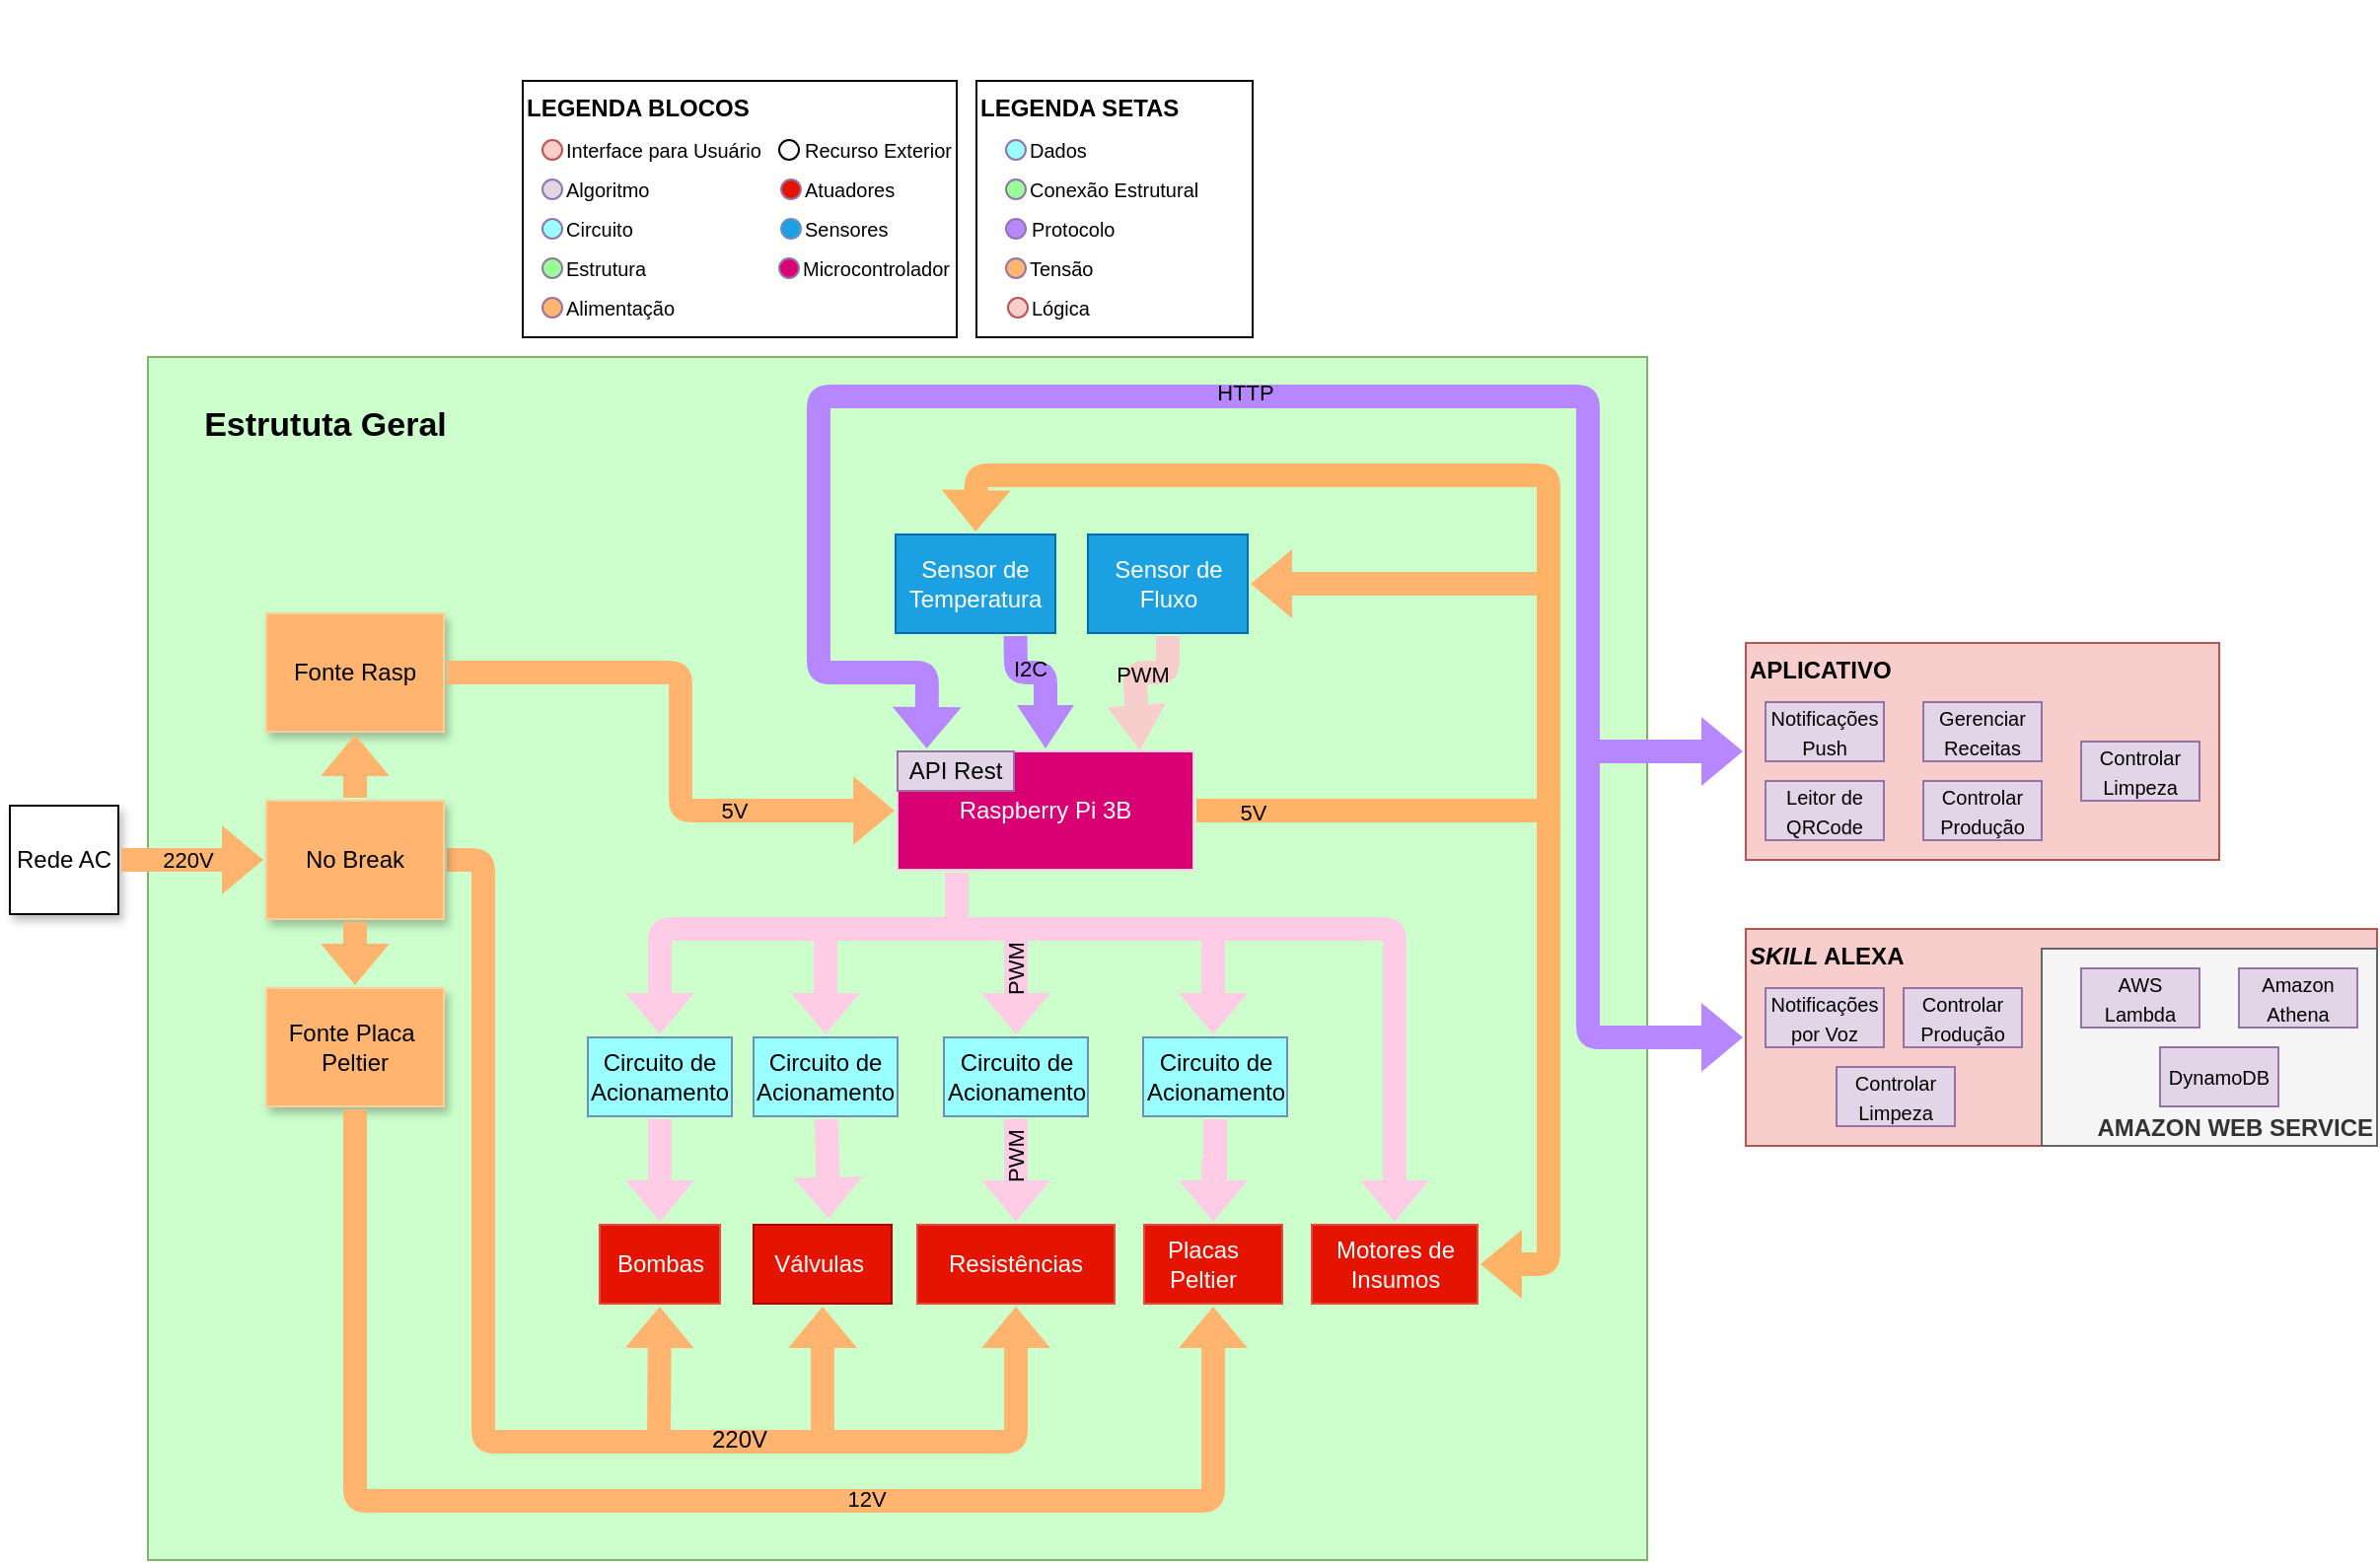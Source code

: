<mxfile version="13.9.6" type="google"><diagram id="qP8rvAT5OskYyoFx4wc3" name="Page-1"><mxGraphModel dx="652" dy="363" grid="1" gridSize="10" guides="1" tooltips="1" connect="1" arrows="1" fold="1" page="1" pageScale="1" pageWidth="1654" pageHeight="1169" math="0" shadow="0"><root><mxCell id="0"/><mxCell id="1" parent="0"/><mxCell id="x3EiVzskhTJUzwJI8JSl-2" value="&lt;i&gt;SKILL&lt;/i&gt; ALEXA" style="rounded=0;whiteSpace=wrap;html=1;fillColor=#f8cecc;strokeColor=#b85450;verticalAlign=top;align=left;fontStyle=1" parent="1" vertex="1"><mxGeometry x="1030" y="620" width="320" height="110" as="geometry"/></mxCell><mxCell id="x3EiVzskhTJUzwJI8JSl-3" value="&lt;b&gt;AMAZON WEB SERVICE&lt;/b&gt;" style="rounded=0;whiteSpace=wrap;html=1;align=right;fillColor=#f5f5f5;strokeColor=#666666;verticalAlign=bottom;fontColor=#333333;" parent="1" vertex="1"><mxGeometry x="1180" y="630" width="170" height="100" as="geometry"/></mxCell><mxCell id="x3EiVzskhTJUzwJI8JSl-5" value="&lt;font size=&quot;1&quot;&gt;DynamoDB&lt;/font&gt;" style="rounded=0;whiteSpace=wrap;html=1;align=center;fillColor=#e1d5e7;strokeColor=#9673a6;" parent="1" vertex="1"><mxGeometry x="1240" y="680" width="60" height="30" as="geometry"/></mxCell><mxCell id="x3EiVzskhTJUzwJI8JSl-6" value="&lt;font size=&quot;1&quot;&gt;AWS Lambda&lt;/font&gt;" style="rounded=0;whiteSpace=wrap;html=1;align=center;fillColor=#e1d5e7;strokeColor=#9673a6;" parent="1" vertex="1"><mxGeometry x="1200" y="640" width="60" height="30" as="geometry"/></mxCell><mxCell id="x3EiVzskhTJUzwJI8JSl-7" value="&lt;font size=&quot;1&quot;&gt;Amazon Athena&lt;/font&gt;" style="rounded=0;whiteSpace=wrap;html=1;align=center;fillColor=#e1d5e7;strokeColor=#9673a6;" parent="1" vertex="1"><mxGeometry x="1280" y="640" width="60" height="30" as="geometry"/></mxCell><mxCell id="x3EiVzskhTJUzwJI8JSl-19" value="&lt;font size=&quot;1&quot;&gt;Notificações por Voz&lt;/font&gt;" style="rounded=0;whiteSpace=wrap;html=1;align=center;fillColor=#e1d5e7;strokeColor=#9673a6;" parent="1" vertex="1"><mxGeometry x="1040" y="650" width="60" height="30" as="geometry"/></mxCell><mxCell id="x3EiVzskhTJUzwJI8JSl-20" value="&lt;font size=&quot;1&quot;&gt;Controlar Produção&lt;/font&gt;" style="rounded=0;whiteSpace=wrap;html=1;align=center;fillColor=#e1d5e7;strokeColor=#9673a6;" parent="1" vertex="1"><mxGeometry x="1110" y="650" width="60" height="30" as="geometry"/></mxCell><mxCell id="x3EiVzskhTJUzwJI8JSl-22" value="&lt;font size=&quot;1&quot;&gt;Controlar Limpeza&lt;/font&gt;" style="rounded=0;whiteSpace=wrap;html=1;align=center;fillColor=#e1d5e7;strokeColor=#9673a6;" parent="1" vertex="1"><mxGeometry x="1076" y="690" width="60" height="30" as="geometry"/></mxCell><mxCell id="x3EiVzskhTJUzwJI8JSl-23" value="" style="group" parent="1" vertex="1" connectable="0"><mxGeometry x="1030" y="475" width="240" height="110" as="geometry"/></mxCell><mxCell id="x3EiVzskhTJUzwJI8JSl-1" value="&lt;b&gt;APLICATIVO&lt;/b&gt;" style="rounded=0;whiteSpace=wrap;html=1;fillColor=#f8cecc;strokeColor=#b85450;labelPosition=center;verticalLabelPosition=middle;align=left;verticalAlign=top;" parent="x3EiVzskhTJUzwJI8JSl-23" vertex="1"><mxGeometry width="240" height="110" as="geometry"/></mxCell><mxCell id="x3EiVzskhTJUzwJI8JSl-11" value="&lt;font size=&quot;1&quot;&gt;Notificações Push&lt;/font&gt;" style="rounded=0;whiteSpace=wrap;html=1;align=center;fillColor=#e1d5e7;strokeColor=#9673a6;" parent="x3EiVzskhTJUzwJI8JSl-23" vertex="1"><mxGeometry x="10" y="30" width="60" height="30" as="geometry"/></mxCell><mxCell id="x3EiVzskhTJUzwJI8JSl-12" value="&lt;font size=&quot;1&quot;&gt;Leitor de QRCode&lt;/font&gt;" style="rounded=0;whiteSpace=wrap;html=1;align=center;fillColor=#e1d5e7;strokeColor=#9673a6;" parent="x3EiVzskhTJUzwJI8JSl-23" vertex="1"><mxGeometry x="10" y="70" width="60" height="30" as="geometry"/></mxCell><mxCell id="x3EiVzskhTJUzwJI8JSl-13" value="&lt;font size=&quot;1&quot;&gt;Gerenciar Receitas&lt;/font&gt;" style="rounded=0;whiteSpace=wrap;html=1;align=center;fillColor=#e1d5e7;strokeColor=#9673a6;" parent="x3EiVzskhTJUzwJI8JSl-23" vertex="1"><mxGeometry x="90" y="30" width="60" height="30" as="geometry"/></mxCell><mxCell id="x3EiVzskhTJUzwJI8JSl-16" value="&lt;font size=&quot;1&quot;&gt;Controlar Produção&lt;/font&gt;" style="rounded=0;whiteSpace=wrap;html=1;align=center;fillColor=#e1d5e7;strokeColor=#9673a6;" parent="x3EiVzskhTJUzwJI8JSl-23" vertex="1"><mxGeometry x="90" y="70" width="60" height="30" as="geometry"/></mxCell><mxCell id="x3EiVzskhTJUzwJI8JSl-17" value="&lt;font size=&quot;1&quot;&gt;Controlar Limpeza&lt;/font&gt;" style="rounded=0;whiteSpace=wrap;html=1;align=center;fillColor=#e1d5e7;strokeColor=#9673a6;" parent="x3EiVzskhTJUzwJI8JSl-23" vertex="1"><mxGeometry x="170" y="50" width="60" height="30" as="geometry"/></mxCell><mxCell id="x3EiVzskhTJUzwJI8JSl-24" value="&lt;b&gt;LEGENDA BLOCOS&lt;/b&gt;" style="rounded=0;whiteSpace=wrap;html=1;align=left;verticalAlign=top;" parent="1" vertex="1"><mxGeometry x="410" y="190" width="220" height="130" as="geometry"/></mxCell><mxCell id="x3EiVzskhTJUzwJI8JSl-25" value="" style="ellipse;whiteSpace=wrap;html=1;aspect=fixed;align=left;fillColor=#f8cecc;strokeColor=#b85450;labelPosition=right;verticalLabelPosition=middle;verticalAlign=middle;" parent="1" vertex="1"><mxGeometry x="420" y="220" width="10" height="10" as="geometry"/></mxCell><mxCell id="x3EiVzskhTJUzwJI8JSl-26" value="" style="ellipse;whiteSpace=wrap;html=1;aspect=fixed;align=left;strokeColor=#9673a6;fillColor=#E1D5E7;" parent="1" vertex="1"><mxGeometry x="420" y="240" width="10" height="10" as="geometry"/></mxCell><mxCell id="x3EiVzskhTJUzwJI8JSl-27" value="" style="ellipse;whiteSpace=wrap;html=1;aspect=fixed;align=left;" parent="1" vertex="1"><mxGeometry x="540" y="220" width="10" height="10" as="geometry"/></mxCell><mxCell id="x3EiVzskhTJUzwJI8JSl-28" value="&lt;span style=&quot;font-size: 10px;&quot;&gt;Interface para Usuário&lt;/span&gt;" style="text;html=1;strokeColor=none;fillColor=none;align=left;verticalAlign=middle;whiteSpace=wrap;rounded=0;fontSize=10;" parent="1" vertex="1"><mxGeometry x="430" y="215" width="110" height="20" as="geometry"/></mxCell><mxCell id="x3EiVzskhTJUzwJI8JSl-29" value="&lt;span style=&quot;font-size: 10px&quot;&gt;Algoritmo&lt;/span&gt;" style="text;html=1;strokeColor=none;fillColor=none;align=left;verticalAlign=middle;whiteSpace=wrap;rounded=0;fontSize=10;" parent="1" vertex="1"><mxGeometry x="430" y="235" width="110" height="20" as="geometry"/></mxCell><mxCell id="x3EiVzskhTJUzwJI8JSl-30" value="&lt;span style=&quot;font-size: 10px;&quot;&gt;Recurso Exterior&lt;/span&gt;" style="text;html=1;strokeColor=none;fillColor=none;align=left;verticalAlign=middle;whiteSpace=wrap;rounded=0;fontSize=10;" parent="1" vertex="1"><mxGeometry x="551" y="215" width="83" height="20" as="geometry"/></mxCell><mxCell id="aH1jVSXvncqjvptVfLQg-2" value="&lt;span style=&quot;font-size: 10px&quot;&gt;Circuito&lt;/span&gt;" style="text;html=1;strokeColor=none;fillColor=none;align=left;verticalAlign=middle;whiteSpace=wrap;rounded=0;fontSize=10;" parent="1" vertex="1"><mxGeometry x="430" y="255" width="110" height="20" as="geometry"/></mxCell><mxCell id="aH1jVSXvncqjvptVfLQg-3" value="&lt;span style=&quot;font-size: 10px&quot;&gt;Estrutura&lt;br&gt;&lt;/span&gt;" style="text;html=1;strokeColor=none;fillColor=none;align=left;verticalAlign=middle;whiteSpace=wrap;rounded=0;fontSize=10;" parent="1" vertex="1"><mxGeometry x="430" y="275" width="110" height="20" as="geometry"/></mxCell><mxCell id="aH1jVSXvncqjvptVfLQg-4" value="" style="ellipse;whiteSpace=wrap;html=1;aspect=fixed;" parent="1" vertex="1"><mxGeometry x="410" y="150" height="30" as="geometry"/></mxCell><mxCell id="aH1jVSXvncqjvptVfLQg-6" value="" style="ellipse;whiteSpace=wrap;html=1;aspect=fixed;align=left;fillColor=#99FFFF;strokeColor=#9673a6;" parent="1" vertex="1"><mxGeometry x="420" y="260" width="10" height="10" as="geometry"/></mxCell><mxCell id="aH1jVSXvncqjvptVfLQg-7" value="" style="ellipse;whiteSpace=wrap;html=1;aspect=fixed;align=left;fillColor=#99FF99;strokeColor=#9673a6;" parent="1" vertex="1"><mxGeometry x="420" y="280" width="10" height="10" as="geometry"/></mxCell><mxCell id="JYiX0HMoK240xQKl598P-1" value="&lt;b&gt;LEGENDA SETAS&lt;/b&gt;" style="rounded=0;whiteSpace=wrap;html=1;align=left;verticalAlign=top;" parent="1" vertex="1"><mxGeometry x="640" y="190" width="140" height="130" as="geometry"/></mxCell><mxCell id="JYiX0HMoK240xQKl598P-2" value="" style="ellipse;whiteSpace=wrap;html=1;aspect=fixed;align=left;fillColor=#99FFFF;strokeColor=#9673a6;" parent="1" vertex="1"><mxGeometry x="655" y="220" width="10" height="10" as="geometry"/></mxCell><mxCell id="aH1jVSXvncqjvptVfLQg-8" value="&lt;span style=&quot;font-size: 10px&quot;&gt;Alimentação&lt;br&gt;&lt;/span&gt;" style="text;html=1;strokeColor=none;fillColor=none;align=left;verticalAlign=middle;whiteSpace=wrap;rounded=0;fontSize=10;" parent="1" vertex="1"><mxGeometry x="430" y="295" width="110" height="20" as="geometry"/></mxCell><mxCell id="JYiX0HMoK240xQKl598P-3" value="Dados" style="text;html=1;strokeColor=none;fillColor=none;align=left;verticalAlign=middle;whiteSpace=wrap;rounded=0;fontSize=10;" parent="1" vertex="1"><mxGeometry x="665" y="215" width="110" height="20" as="geometry"/></mxCell><mxCell id="aH1jVSXvncqjvptVfLQg-12" value="" style="ellipse;whiteSpace=wrap;html=1;aspect=fixed;align=left;fillColor=#FFB570;strokeColor=#9673a6;" parent="1" vertex="1"><mxGeometry x="420" y="300" width="10" height="10" as="geometry"/></mxCell><mxCell id="JYiX0HMoK240xQKl598P-6" value="&lt;span style=&quot;font-size: 10px&quot;&gt;Conexão Estrutural&lt;br&gt;&lt;/span&gt;" style="text;html=1;strokeColor=none;fillColor=none;align=left;verticalAlign=middle;whiteSpace=wrap;rounded=0;fontSize=10;" parent="1" vertex="1"><mxGeometry x="665" y="235" width="110" height="20" as="geometry"/></mxCell><mxCell id="JYiX0HMoK240xQKl598P-7" value="" style="ellipse;whiteSpace=wrap;html=1;aspect=fixed;align=left;fillColor=#99FF99;strokeColor=#9673a6;" parent="1" vertex="1"><mxGeometry x="655" y="240" width="10" height="10" as="geometry"/></mxCell><mxCell id="JYiX0HMoK240xQKl598P-10" value="" style="ellipse;whiteSpace=wrap;html=1;aspect=fixed;align=left;strokeColor=#9673a6;fillColor=#B787FF;" parent="1" vertex="1"><mxGeometry x="655" y="260" width="10" height="10" as="geometry"/></mxCell><mxCell id="JYiX0HMoK240xQKl598P-11" value="&lt;span style=&quot;font-size: 10px&quot;&gt;Protocolo&lt;br&gt;&lt;/span&gt;" style="text;html=1;strokeColor=none;fillColor=none;align=left;verticalAlign=middle;whiteSpace=wrap;rounded=0;fontSize=10;" parent="1" vertex="1"><mxGeometry x="666" y="255" width="110" height="20" as="geometry"/></mxCell><mxCell id="JYiX0HMoK240xQKl598P-12" value="&lt;span style=&quot;font-size: 10px&quot;&gt;Tensão&lt;br&gt;&lt;/span&gt;" style="text;html=1;strokeColor=none;fillColor=none;align=left;verticalAlign=middle;whiteSpace=wrap;rounded=0;fontSize=10;" parent="1" vertex="1"><mxGeometry x="665" y="275" width="110" height="20" as="geometry"/></mxCell><mxCell id="JYiX0HMoK240xQKl598P-13" value="" style="ellipse;whiteSpace=wrap;html=1;aspect=fixed;align=left;fillColor=#FFB570;strokeColor=#9673a6;" parent="1" vertex="1"><mxGeometry x="655" y="280" width="10" height="10" as="geometry"/></mxCell><mxCell id="JYiX0HMoK240xQKl598P-14" value="" style="ellipse;whiteSpace=wrap;html=1;aspect=fixed;align=left;strokeColor=#b85450;labelPosition=right;verticalLabelPosition=middle;verticalAlign=middle;fillColor=#F8CECC;" parent="1" vertex="1"><mxGeometry x="656" y="300" width="10" height="10" as="geometry"/></mxCell><mxCell id="JYiX0HMoK240xQKl598P-15" value="&lt;span style=&quot;font-size: 10px&quot;&gt;Lógica&lt;/span&gt;" style="text;html=1;strokeColor=none;fillColor=none;align=left;verticalAlign=middle;whiteSpace=wrap;rounded=0;fontSize=10;" parent="1" vertex="1"><mxGeometry x="666" y="295" width="110" height="20" as="geometry"/></mxCell><mxCell id="aH1jVSXvncqjvptVfLQg-16" value="Atuadores" style="text;html=1;strokeColor=none;fillColor=none;align=left;verticalAlign=middle;whiteSpace=wrap;rounded=0;fontSize=10;" parent="1" vertex="1"><mxGeometry x="551" y="235" width="83" height="20" as="geometry"/></mxCell><mxCell id="aH1jVSXvncqjvptVfLQg-18" value="" style="ellipse;whiteSpace=wrap;html=1;aspect=fixed;align=left;fillColor=#E51400;strokeColor=#9673a6;" parent="1" vertex="1"><mxGeometry x="541" y="240" width="10" height="10" as="geometry"/></mxCell><mxCell id="aH1jVSXvncqjvptVfLQg-20" value="Sensores" style="text;html=1;strokeColor=none;fillColor=none;align=left;verticalAlign=middle;whiteSpace=wrap;rounded=0;fontSize=10;" parent="1" vertex="1"><mxGeometry x="551" y="255" width="83" height="20" as="geometry"/></mxCell><mxCell id="aH1jVSXvncqjvptVfLQg-21" value="" style="ellipse;whiteSpace=wrap;html=1;aspect=fixed;align=left;strokeColor=#6c8ebf;fillColor=#1BA1E2;" parent="1" vertex="1"><mxGeometry x="541" y="260" width="10" height="10" as="geometry"/></mxCell><mxCell id="aH1jVSXvncqjvptVfLQg-23" value="" style="rounded=0;whiteSpace=wrap;html=1;direction=west;perimeterSpacing=1;strokeColor=#82b366;fillColor=#CCFFCC;align=center;strokeWidth=1;" parent="1" vertex="1"><mxGeometry x="220" y="330" width="760" height="610" as="geometry"/></mxCell><mxCell id="jnGo2CgtOuw9O-sNHVQv-9" style="shape=flexArrow;rounded=0;orthogonalLoop=1;jettySize=auto;html=1;exitX=0.5;exitY=1;exitDx=0;exitDy=0;startArrow=block;endArrow=none;endFill=0;fillColor=#FFB570;strokeWidth=3;strokeColor=none;" parent="1" source="J3EKOyBdFt-PxXlhMD9R-1" edge="1"><mxGeometry relative="1" as="geometry"><mxPoint x="479" y="880" as="targetPoint"/></mxGeometry></mxCell><mxCell id="J3EKOyBdFt-PxXlhMD9R-1" value="" style="rounded=0;whiteSpace=wrap;html=1;fillColor=#e51400;fontColor=#ffffff;strokeColor=#EB4742;" parent="1" vertex="1"><mxGeometry x="449" y="770" width="61" height="40" as="geometry"/></mxCell><mxCell id="aH1jVSXvncqjvptVfLQg-25" value="Sensor de Temperatura" style="rounded=0;whiteSpace=wrap;html=1;fillColor=#1ba1e2;fontColor=#ffffff;strokeColor=#006EAF;" parent="1" vertex="1"><mxGeometry x="599" y="420" width="81" height="50" as="geometry"/></mxCell><mxCell id="JYiX0HMoK240xQKl598P-29" value="" style="rounded=1;orthogonalLoop=1;jettySize=auto;html=1;shape=flexArrow;edgeStyle=orthogonalEdgeStyle;strokeColor=none;strokeWidth=3;fillColor=#FFCCE6;" parent="1" source="aH1jVSXvncqjvptVfLQg-27" target="J3EKOyBdFt-PxXlhMD9R-1" edge="1"><mxGeometry relative="1" as="geometry"/></mxCell><mxCell id="jnGo2CgtOuw9O-sNHVQv-23" style="edgeStyle=orthogonalEdgeStyle;shape=flexArrow;rounded=1;orthogonalLoop=1;jettySize=auto;html=1;startArrow=block;startFill=0;startSize=6;endArrow=none;endFill=0;strokeColor=none;strokeWidth=3;fillColor=#FFCCE6;" parent="1" source="aH1jVSXvncqjvptVfLQg-27" edge="1"><mxGeometry relative="1" as="geometry"><mxPoint x="570.0" y="620" as="targetPoint"/><Array as="points"><mxPoint x="480" y="620"/></Array></mxGeometry></mxCell><mxCell id="aH1jVSXvncqjvptVfLQg-27" value="Circuito de Acionamento" style="rounded=0;whiteSpace=wrap;html=1;strokeColor=#6c8ebf;fillColor=#99FFFF;" parent="1" vertex="1"><mxGeometry x="443" y="675" width="73" height="40" as="geometry"/></mxCell><mxCell id="J3EKOyBdFt-PxXlhMD9R-2" value="Bombas" style="text;html=1;strokeColor=none;fillColor=none;align=center;verticalAlign=middle;whiteSpace=wrap;rounded=0;fontColor=#FFFFFF;" parent="1" vertex="1"><mxGeometry x="459.5" y="780" width="40" height="20" as="geometry"/></mxCell><mxCell id="jnGo2CgtOuw9O-sNHVQv-18" style="edgeStyle=none;shape=flexArrow;rounded=0;orthogonalLoop=1;jettySize=auto;html=1;startArrow=block;endArrow=none;endFill=0;fillColor=#FFB570;strokeWidth=3;strokeColor=none;" parent="1" source="J3EKOyBdFt-PxXlhMD9R-5" edge="1"><mxGeometry relative="1" as="geometry"><mxPoint x="562" y="880" as="targetPoint"/></mxGeometry></mxCell><mxCell id="J3EKOyBdFt-PxXlhMD9R-5" value="&lt;span style=&quot;color: rgba(0 , 0 , 0 , 0) ; font-family: monospace ; font-size: 0px&quot;&gt;%3CmxGraphModel%3E%3Croot%3E%3CmxCell%20id%3D%220%22%2F%3E%3CmxCell%20id%3D%221%22%20parent%3D%220%22%2F%3E%3CmxCell%20id%3D%222%22%20value%3D%22%22%20style%3D%22rounded%3D0%3BwhiteSpace%3Dwrap%3Bhtml%3D1%3BfillColor%3D%23FF6666%3B%22%20vertex%3D%221%22%20parent%3D%221%22%3E%3CmxGeometry%20x%3D%22160%22%20y%3D%22390%22%20width%3D%2270%22%20height%3D%2240%22%20as%3D%22geometry%22%2F%3E%3C%2FmxCell%3E%3C%2Froot%3E%3C%2FmxGraphModel%3E&lt;/span&gt;" style="rounded=0;whiteSpace=wrap;html=1;fillColor=#e51400;fontColor=#ffffff;strokeColor=#B20000;" parent="1" vertex="1"><mxGeometry x="527" y="770" width="70" height="40" as="geometry"/></mxCell><mxCell id="J3EKOyBdFt-PxXlhMD9R-6" value="V&lt;span&gt;&lt;font style=&quot;font-size: 12px&quot;&gt;á&lt;/font&gt;&lt;/span&gt;&lt;span&gt;lvulas&amp;nbsp;&lt;/span&gt;" style="text;html=1;strokeColor=none;fillColor=none;align=center;verticalAlign=middle;whiteSpace=wrap;rounded=0;fontColor=#FFFFFF;" parent="1" vertex="1"><mxGeometry x="537.25" y="780" width="49.5" height="20" as="geometry"/></mxCell><mxCell id="J3EKOyBdFt-PxXlhMD9R-8" value="" style="rounded=0;whiteSpace=wrap;html=1;fillColor=#e51400;fontColor=#ffffff;strokeColor=#EB4742;" parent="1" vertex="1"><mxGeometry x="610" y="770" width="100" height="40" as="geometry"/></mxCell><mxCell id="JYiX0HMoK240xQKl598P-17" value="Microcontrolador" style="text;html=1;strokeColor=none;fillColor=none;align=left;verticalAlign=middle;whiteSpace=wrap;rounded=0;fontSize=10;" parent="1" vertex="1"><mxGeometry x="550" y="275" width="83" height="20" as="geometry"/></mxCell><mxCell id="J3EKOyBdFt-PxXlhMD9R-9" value="Resist&lt;span&gt;&lt;font style=&quot;font-size: 12px&quot;&gt;ê&lt;/font&gt;&lt;/span&gt;&lt;span&gt;ncias&lt;/span&gt;" style="text;html=1;strokeColor=none;fillColor=none;align=center;verticalAlign=middle;whiteSpace=wrap;rounded=0;fontColor=#FFFFFF;" parent="1" vertex="1"><mxGeometry x="640" y="780" width="40" height="20" as="geometry"/></mxCell><mxCell id="JYiX0HMoK240xQKl598P-18" value="" style="ellipse;whiteSpace=wrap;html=1;aspect=fixed;align=left;strokeColor=#9673a6;fillColor=#D80073;" parent="1" vertex="1"><mxGeometry x="540" y="280" width="10" height="10" as="geometry"/></mxCell><mxCell id="jnGo2CgtOuw9O-sNHVQv-20" style="edgeStyle=none;shape=flexArrow;rounded=0;orthogonalLoop=1;jettySize=auto;html=1;startArrow=none;startSize=6;endArrow=block;endFill=0;startFill=0;strokeColor=none;strokeWidth=3;fillColor=#FFCCE6;" parent="1" target="JYiX0HMoK240xQKl598P-26" edge="1"><mxGeometry relative="1" as="geometry"><mxPoint x="660" y="620" as="sourcePoint"/></mxGeometry></mxCell><mxCell id="jnGo2CgtOuw9O-sNHVQv-24" value="" style="edgeStyle=orthogonalEdgeStyle;shape=flexArrow;rounded=1;orthogonalLoop=1;jettySize=auto;html=1;startArrow=none;startFill=0;startSize=6;endArrow=none;endFill=0;strokeColor=none;strokeWidth=3;fillColor=#FFCCE6;" parent="1" source="IsmnqrB96DQaPTPg1r6L-1" edge="1"><mxGeometry relative="1" as="geometry"><mxPoint x="620" y="620" as="targetPoint"/><Array as="points"><mxPoint x="630" y="620"/></Array></mxGeometry></mxCell><mxCell id="IsmnqrB96DQaPTPg1r6L-1" value="Raspberry Pi 3B" style="rounded=0;whiteSpace=wrap;html=1;fillColor=#d80073;fontColor=#ffffff;strokeColor=#FFCCE6;" parent="1" vertex="1"><mxGeometry x="600" y="530" width="150" height="60" as="geometry"/></mxCell><mxCell id="s8znLfo_ylgCs5izih4C-1" value="&lt;span style=&quot;color: rgba(0 , 0 , 0 , 0) ; font-family: monospace ; font-size: 0px&quot;&gt;%3CmxGraphModel%3E%3Croot%3E%3CmxCell%20id%3D%220%22%2F%3E%3CmxCell%20id%3D%221%22%20parent%3D%220%22%2F%3E%3CmxCell%20id%3D%222%22%20value%3D%22%22%20style%3D%22rounded%3D0%3BwhiteSpace%3Dwrap%3Bhtml%3D1%3BfillColor%3D%23FF6666%3B%22%20vertex%3D%221%22%20parent%3D%221%22%3E%3CmxGeometry%20x%3D%22160%22%20y%3D%22390%22%20width%3D%2270%22%20height%3D%2240%22%20as%3D%22geometry%22%2F%3E%3C%2FmxCell%3E%3C%2Froot%3E%3C%2FmxGraphModel%3E&lt;/span&gt;" style="rounded=0;whiteSpace=wrap;html=1;fillColor=#e51400;fontColor=#ffffff;strokeColor=#EB4742;" parent="1" vertex="1"><mxGeometry x="725" y="770" width="70" height="40" as="geometry"/></mxCell><mxCell id="s8znLfo_ylgCs5izih4C-2" value="Placas&lt;br&gt;Peltier" style="text;html=1;strokeColor=none;fillColor=none;align=center;verticalAlign=middle;whiteSpace=wrap;rounded=0;fontColor=#FFFFFF;" parent="1" vertex="1"><mxGeometry x="735" y="780" width="40" height="20" as="geometry"/></mxCell><mxCell id="JYiX0HMoK240xQKl598P-20" value="API Rest" style="rounded=0;whiteSpace=wrap;html=1;strokeColor=#9673a6;fillColor=#E1D5E7;" parent="1" vertex="1"><mxGeometry x="600" y="530" width="59" height="20" as="geometry"/></mxCell><mxCell id="s8znLfo_ylgCs5izih4C-3" value="&lt;span style=&quot;color: rgba(0 , 0 , 0 , 0) ; font-family: monospace ; font-size: 0px&quot;&gt;%3CmxGraphModel%3E%3Croot%3E%3CmxCell%20id%3D%220%22%2F%3E%3CmxCell%20id%3D%221%22%20parent%3D%220%22%2F%3E%3CmxCell%20id%3D%222%22%20value%3D%22%22%20style%3D%22rounded%3D0%3BwhiteSpace%3Dwrap%3Bhtml%3D1%3BfillColor%3D%23FF6666%3B%22%20vertex%3D%221%22%20parent%3D%221%22%3E%3CmxGeometry%20x%3D%22160%22%20y%3D%22390%22%20width%3D%2270%22%20height%3D%2240%22%20as%3D%22geometry%22%2F%3E%3C%2FmxCell%3E%3C%2Froot%3E%3C%2FmxGraphModel%3E&lt;/span&gt;" style="rounded=0;whiteSpace=wrap;html=1;fillColor=#e51400;fontColor=#ffffff;strokeColor=#EB4742;" parent="1" vertex="1"><mxGeometry x="810" y="770" width="84" height="40" as="geometry"/></mxCell><mxCell id="s8znLfo_ylgCs5izih4C-4" value="Motores de Insumos" style="text;html=1;strokeColor=none;fillColor=none;align=center;verticalAlign=middle;whiteSpace=wrap;rounded=0;fontColor=#FFFFFF;" parent="1" vertex="1"><mxGeometry x="816.75" y="780" width="70.5" height="20" as="geometry"/></mxCell><mxCell id="jnGo2CgtOuw9O-sNHVQv-3" style="rounded=0;orthogonalLoop=1;jettySize=auto;html=1;entryX=0.544;entryY=-0.04;entryDx=0;entryDy=0;entryPerimeter=0;shape=flexArrow;strokeColor=none;strokeWidth=3;fillColor=#FFCCE6;" parent="1" source="JYiX0HMoK240xQKl598P-25" target="J3EKOyBdFt-PxXlhMD9R-5" edge="1"><mxGeometry relative="1" as="geometry"/></mxCell><mxCell id="jnGo2CgtOuw9O-sNHVQv-22" style="edgeStyle=orthogonalEdgeStyle;shape=flexArrow;rounded=0;orthogonalLoop=1;jettySize=auto;html=1;startArrow=block;startFill=0;startSize=6;endArrow=none;endFill=0;strokeColor=none;strokeWidth=3;fillColor=#FFCCE6;" parent="1" source="JYiX0HMoK240xQKl598P-25" edge="1"><mxGeometry relative="1" as="geometry"><mxPoint x="680" y="620" as="targetPoint"/><Array as="points"><mxPoint x="564" y="620"/></Array></mxGeometry></mxCell><mxCell id="JYiX0HMoK240xQKl598P-25" value="Circuito de Acionamento" style="rounded=0;whiteSpace=wrap;html=1;strokeColor=#6c8ebf;fillColor=#99FFFF;" parent="1" vertex="1"><mxGeometry x="527" y="675" width="73" height="40" as="geometry"/></mxCell><mxCell id="jnGo2CgtOuw9O-sNHVQv-4" style="shape=flexArrow;rounded=0;orthogonalLoop=1;jettySize=auto;html=1;entryX=0.5;entryY=0;entryDx=0;entryDy=0;edgeStyle=orthogonalEdgeStyle;strokeColor=none;strokeWidth=3;fillColor=#FFCCE6;" parent="1" source="JYiX0HMoK240xQKl598P-26" target="J3EKOyBdFt-PxXlhMD9R-8" edge="1"><mxGeometry relative="1" as="geometry"/></mxCell><mxCell id="JYiX0HMoK240xQKl598P-26" value="Circuito de Acionamento" style="rounded=0;whiteSpace=wrap;html=1;strokeColor=#6c8ebf;fillColor=#99FFFF;" parent="1" vertex="1"><mxGeometry x="623.5" y="675" width="73" height="40" as="geometry"/></mxCell><mxCell id="jnGo2CgtOuw9O-sNHVQv-5" style="shape=flexArrow;rounded=0;orthogonalLoop=1;jettySize=auto;html=1;edgeStyle=orthogonalEdgeStyle;strokeColor=none;strokeWidth=3;fillColor=#FFCCE6;" parent="1" source="JYiX0HMoK240xQKl598P-27" target="s8znLfo_ylgCs5izih4C-1" edge="1"><mxGeometry relative="1" as="geometry"/></mxCell><mxCell id="jnGo2CgtOuw9O-sNHVQv-21" style="edgeStyle=orthogonalEdgeStyle;shape=flexArrow;rounded=1;orthogonalLoop=1;jettySize=auto;html=1;startArrow=block;startFill=0;startSize=6;endArrow=none;endFill=0;strokeWidth=3;strokeColor=none;fillColor=#FFCCE6;" parent="1" source="JYiX0HMoK240xQKl598P-27" edge="1"><mxGeometry relative="1" as="geometry"><mxPoint x="660" y="620" as="targetPoint"/><Array as="points"><mxPoint x="760" y="620"/></Array></mxGeometry></mxCell><mxCell id="JYiX0HMoK240xQKl598P-27" value="Circuito de Acionamento" style="rounded=0;whiteSpace=wrap;html=1;strokeColor=#6c8ebf;fillColor=#99FFFF;" parent="1" vertex="1"><mxGeometry x="724.5" y="675" width="73" height="40" as="geometry"/></mxCell><mxCell id="IsmnqrB96DQaPTPg1r6L-10" value="" style="edgeLabel;html=1;align=center;verticalAlign=middle;resizable=0;points=[];fillColor=#FFB570;labelBackgroundColor=none;rotation=0;" parent="1" vertex="1" connectable="0"><mxGeometry x="717.001" y="510" as="geometry"><mxPoint x="-138" y="2" as="offset"/></mxGeometry></mxCell><mxCell id="IsmnqrB96DQaPTPg1r6L-16" value="Rede AC" style="whiteSpace=wrap;html=1;aspect=fixed;shadow=1;strokeColor=#000000;fillColor=#FFFFFF;" parent="1" vertex="1"><mxGeometry x="150" y="557.5" width="55" height="55" as="geometry"/></mxCell><mxCell id="IsmnqrB96DQaPTPg1r6L-18" value="Fonte Placa&amp;nbsp;&lt;br&gt;Peltier" style="rounded=0;whiteSpace=wrap;html=1;shadow=1;fillColor=#FFB570;strokeColor=#FFCE9F;" parent="1" vertex="1"><mxGeometry x="280" y="650" width="90" height="60" as="geometry"/></mxCell><mxCell id="IsmnqrB96DQaPTPg1r6L-19" value="Fonte Rasp" style="rounded=0;whiteSpace=wrap;html=1;shadow=1;fillColor=#FFB570;strokeColor=#FFCE9F;" parent="1" vertex="1"><mxGeometry x="280" y="460" width="90" height="60" as="geometry"/></mxCell><mxCell id="jnGo2CgtOuw9O-sNHVQv-6" style="edgeStyle=orthogonalEdgeStyle;shape=flexArrow;rounded=1;orthogonalLoop=1;jettySize=auto;html=1;entryX=0.5;entryY=1;entryDx=0;entryDy=0;fillColor=#FFB570;strokeWidth=3;strokeColor=none;" parent="1" source="IsmnqrB96DQaPTPg1r6L-20" target="J3EKOyBdFt-PxXlhMD9R-8" edge="1"><mxGeometry relative="1" as="geometry"><Array as="points"><mxPoint x="390" y="585"/><mxPoint x="390" y="880"/><mxPoint x="660" y="880"/></Array></mxGeometry></mxCell><mxCell id="IsmnqrB96DQaPTPg1r6L-20" value="No Break" style="rounded=0;whiteSpace=wrap;html=1;shadow=1;fillColor=#FFB570;strokeColor=#FFCE9F;" parent="1" vertex="1"><mxGeometry x="280" y="555" width="90" height="60" as="geometry"/></mxCell><mxCell id="IsmnqrB96DQaPTPg1r6L-21" value="" style="shape=flexArrow;endArrow=classic;html=1;exitX=1;exitY=0.5;exitDx=0;exitDy=0;strokeWidth=3;strokeColor=none;fillColor=#FFB570;" parent="1" source="IsmnqrB96DQaPTPg1r6L-16" target="IsmnqrB96DQaPTPg1r6L-20" edge="1"><mxGeometry width="50" height="50" relative="1" as="geometry"><mxPoint x="390" y="560" as="sourcePoint"/><mxPoint x="440" y="510" as="targetPoint"/></mxGeometry></mxCell><mxCell id="IsmnqrB96DQaPTPg1r6L-22" value="220V" style="edgeLabel;html=1;align=center;verticalAlign=middle;resizable=0;points=[];fillColor=none;strokeColor=#FFB570;labelBackgroundColor=none;" parent="IsmnqrB96DQaPTPg1r6L-21" vertex="1" connectable="0"><mxGeometry x="-0.36" y="3" relative="1" as="geometry"><mxPoint x="10.83" y="3" as="offset"/></mxGeometry></mxCell><mxCell id="IsmnqrB96DQaPTPg1r6L-23" value="" style="shape=flexArrow;endArrow=classic;html=1;fillColor=#FFB570;entryX=0.5;entryY=1;entryDx=0;entryDy=0;exitX=0.5;exitY=1;exitDx=0;exitDy=0;strokeWidth=3;strokeColor=none;" parent="1" source="IsmnqrB96DQaPTPg1r6L-18" target="s8znLfo_ylgCs5izih4C-1" edge="1"><mxGeometry width="50" height="50" relative="1" as="geometry"><mxPoint x="300" y="790" as="sourcePoint"/><mxPoint x="570" y="650" as="targetPoint"/><Array as="points"><mxPoint x="325" y="910"/><mxPoint x="540" y="910"/><mxPoint x="670" y="910"/><mxPoint x="760" y="910"/><mxPoint x="760" y="790"/></Array></mxGeometry></mxCell><mxCell id="IsmnqrB96DQaPTPg1r6L-24" value="12V" style="edgeLabel;html=1;align=center;verticalAlign=middle;resizable=0;points=[];labelBackgroundColor=none;" parent="IsmnqrB96DQaPTPg1r6L-23" vertex="1" connectable="0"><mxGeometry x="0.183" y="1" relative="1" as="geometry"><mxPoint as="offset"/></mxGeometry></mxCell><mxCell id="IsmnqrB96DQaPTPg1r6L-27" value="" style="shape=flexArrow;endArrow=classic;html=1;fillColor=#FFB570;entryX=0.5;entryY=0;entryDx=0;entryDy=0;exitX=0.5;exitY=1;exitDx=0;exitDy=0;strokeWidth=3;strokeColor=none;" parent="1" source="IsmnqrB96DQaPTPg1r6L-20" target="IsmnqrB96DQaPTPg1r6L-18" edge="1"><mxGeometry width="50" height="50" relative="1" as="geometry"><mxPoint x="520" y="650" as="sourcePoint"/><mxPoint x="570" y="600" as="targetPoint"/></mxGeometry></mxCell><mxCell id="IsmnqrB96DQaPTPg1r6L-28" value="" style="shape=flexArrow;endArrow=classic;html=1;fillColor=#FFB570;entryX=0.5;entryY=1;entryDx=0;entryDy=0;exitX=0.5;exitY=0;exitDx=0;exitDy=0;strokeWidth=3;strokeColor=none;" parent="1" source="IsmnqrB96DQaPTPg1r6L-20" target="IsmnqrB96DQaPTPg1r6L-19" edge="1"><mxGeometry width="50" height="50" relative="1" as="geometry"><mxPoint x="520" y="650" as="sourcePoint"/><mxPoint x="570" y="600" as="targetPoint"/></mxGeometry></mxCell><mxCell id="IsmnqrB96DQaPTPg1r6L-29" value="" style="shape=flexArrow;endArrow=classic;html=1;fillColor=#FFB570;entryX=0;entryY=0.5;entryDx=0;entryDy=0;exitX=1;exitY=0.5;exitDx=0;exitDy=0;strokeWidth=3;strokeColor=none;" parent="1" source="IsmnqrB96DQaPTPg1r6L-19" target="IsmnqrB96DQaPTPg1r6L-1" edge="1"><mxGeometry width="50" height="50" relative="1" as="geometry"><mxPoint x="520" y="650" as="sourcePoint"/><mxPoint x="570" y="600" as="targetPoint"/><Array as="points"><mxPoint x="490" y="490"/><mxPoint x="490" y="540"/><mxPoint x="490" y="560"/></Array></mxGeometry></mxCell><mxCell id="IsmnqrB96DQaPTPg1r6L-30" value="5V" style="edgeLabel;html=1;align=center;verticalAlign=middle;resizable=0;points=[];labelBackgroundColor=none;direction=west;rotation=0;" parent="IsmnqrB96DQaPTPg1r6L-29" vertex="1" connectable="0"><mxGeometry x="0.34" y="-2" relative="1" as="geometry"><mxPoint x="15.31" y="-2" as="offset"/></mxGeometry></mxCell><mxCell id="jnGo2CgtOuw9O-sNHVQv-10" value="220V" style="text;html=1;strokeColor=none;fillColor=none;align=center;verticalAlign=middle;whiteSpace=wrap;rounded=0;labelBackgroundColor=none;" parent="1" vertex="1"><mxGeometry x="499.5" y="869" width="40" height="20" as="geometry"/></mxCell><mxCell id="IsmnqrB96DQaPTPg1r6L-31" value="" style="shape=flexArrow;endArrow=classic;html=1;strokeWidth=3;entryX=0.5;entryY=0;entryDx=0;entryDy=0;exitX=0.75;exitY=1;exitDx=0;exitDy=0;endWidth=14;endSize=6.33;strokeColor=none;fillColor=#B787FF;" parent="1" source="aH1jVSXvncqjvptVfLQg-25" target="IsmnqrB96DQaPTPg1r6L-1" edge="1"><mxGeometry width="50" height="50" relative="1" as="geometry"><mxPoint x="590" y="470" as="sourcePoint"/><mxPoint x="640" y="590" as="targetPoint"/><Array as="points"><mxPoint x="660" y="490"/><mxPoint x="675" y="490"/></Array></mxGeometry></mxCell><mxCell id="IsmnqrB96DQaPTPg1r6L-33" value="I2C" style="edgeLabel;html=1;align=center;verticalAlign=middle;resizable=0;points=[];labelBackgroundColor=none;" parent="IsmnqrB96DQaPTPg1r6L-31" vertex="1" connectable="0"><mxGeometry x="-0.277" y="2" relative="1" as="geometry"><mxPoint as="offset"/></mxGeometry></mxCell><mxCell id="s8znLfo_ylgCs5izih4C-13" value="Sensor de Fluxo" style="rounded=0;whiteSpace=wrap;html=1;strokeColor=#006EAF;fillColor=#1ba1e2;fontColor=#ffffff;" parent="1" vertex="1"><mxGeometry x="696.5" y="420" width="81" height="50" as="geometry"/></mxCell><mxCell id="IsmnqrB96DQaPTPg1r6L-37" value="" style="shape=flexArrow;endArrow=classic;html=1;strokeWidth=3;entryX=0.82;entryY=0.017;entryDx=0;entryDy=0;exitX=0.5;exitY=1;exitDx=0;exitDy=0;fillColor=#F8CECC;endWidth=15;endSize=6.69;entryPerimeter=0;strokeColor=none;" parent="1" source="s8znLfo_ylgCs5izih4C-13" target="IsmnqrB96DQaPTPg1r6L-1" edge="1"><mxGeometry width="50" height="50" relative="1" as="geometry"><mxPoint x="590" y="590" as="sourcePoint"/><mxPoint x="640" y="540" as="targetPoint"/><Array as="points"><mxPoint x="737" y="490"/><mxPoint x="720" y="490"/></Array></mxGeometry></mxCell><mxCell id="IsmnqrB96DQaPTPg1r6L-38" value="PWM" style="edgeLabel;html=1;align=center;verticalAlign=middle;resizable=0;points=[];labelBackgroundColor=none;" parent="IsmnqrB96DQaPTPg1r6L-37" vertex="1" connectable="0"><mxGeometry x="0.065" y="1" relative="1" as="geometry"><mxPoint x="2.5" y="-4" as="offset"/></mxGeometry></mxCell><mxCell id="s8znLfo_ylgCs5izih4C-15" value="" style="shape=flexArrow;endArrow=classic;html=1;fillColor=#FFB570;entryX=1;entryY=0.5;entryDx=0;entryDy=0;strokeColor=none;strokeWidth=3;" parent="1" target="s8znLfo_ylgCs5izih4C-13" edge="1"><mxGeometry width="50" height="50" relative="1" as="geometry"><mxPoint x="930" y="445" as="sourcePoint"/><mxPoint x="906" y="310" as="targetPoint"/><Array as="points"><mxPoint x="800" y="445"/><mxPoint x="930" y="445"/></Array></mxGeometry></mxCell><mxCell id="jnGo2CgtOuw9O-sNHVQv-25" value="PWM" style="text;html=1;strokeColor=none;fillColor=none;align=center;verticalAlign=middle;whiteSpace=wrap;rounded=0;labelBackgroundColor=none;rotation=270;fontSize=11;" parent="1" vertex="1"><mxGeometry x="640" y="630" width="40" height="20" as="geometry"/></mxCell><mxCell id="jnGo2CgtOuw9O-sNHVQv-26" value="PWM" style="text;html=1;strokeColor=none;fillColor=none;align=center;verticalAlign=middle;whiteSpace=wrap;rounded=0;labelBackgroundColor=none;rotation=270;fontSize=11;" parent="1" vertex="1"><mxGeometry x="640" y="725" width="40" height="20" as="geometry"/></mxCell><mxCell id="V5z_OiEXHrY-pzvF0OzL-11" value="" style="shape=flexArrow;endArrow=classic;startArrow=classic;html=1;entryX=0.5;entryY=0;entryDx=0;entryDy=0;exitX=1;exitY=0.5;exitDx=0;exitDy=0;fillColor=#FFB366;strokeColor=none;strokeWidth=3;" parent="1" source="s8znLfo_ylgCs5izih4C-3" target="aH1jVSXvncqjvptVfLQg-25" edge="1"><mxGeometry width="50" height="50" relative="1" as="geometry"><mxPoint x="500" y="550" as="sourcePoint"/><mxPoint x="550" y="500" as="targetPoint"/><Array as="points"><mxPoint x="930" y="790"/><mxPoint x="930" y="390"/><mxPoint x="852" y="390"/><mxPoint x="640" y="390"/></Array></mxGeometry></mxCell><mxCell id="V5z_OiEXHrY-pzvF0OzL-12" value="" style="shape=flexArrow;endArrow=none;html=1;fillColor=#FFB366;entryX=1;entryY=0.5;entryDx=0;entryDy=0;endFill=0;strokeColor=none;strokeWidth=3;" parent="1" target="IsmnqrB96DQaPTPg1r6L-1" edge="1"><mxGeometry width="50" height="50" relative="1" as="geometry"><mxPoint x="930" y="560" as="sourcePoint"/><mxPoint x="550" y="500" as="targetPoint"/><Array as="points"/></mxGeometry></mxCell><mxCell id="IsmnqrB96DQaPTPg1r6L-45" value="" style="shape=flexArrow;endArrow=classic;startArrow=classic;html=1;strokeWidth=3;gradientColor=none;exitX=0.25;exitY=0;exitDx=0;exitDy=0;entryX=0;entryY=0.5;entryDx=0;entryDy=0;strokeColor=none;fillColor=#B787FF;" parent="1" source="JYiX0HMoK240xQKl598P-20" target="x3EiVzskhTJUzwJI8JSl-1" edge="1"><mxGeometry width="50" height="50" relative="1" as="geometry"><mxPoint x="820" y="590" as="sourcePoint"/><mxPoint x="870" y="540" as="targetPoint"/><Array as="points"><mxPoint x="615" y="490"/><mxPoint x="560" y="490"/><mxPoint x="560" y="350"/><mxPoint x="860" y="350"/><mxPoint x="950" y="350"/><mxPoint x="950" y="530"/></Array></mxGeometry></mxCell><mxCell id="IsmnqrB96DQaPTPg1r6L-46" value="HTTP" style="edgeLabel;html=1;align=center;verticalAlign=middle;resizable=0;points=[];labelBackgroundColor=none;" parent="IsmnqrB96DQaPTPg1r6L-45" vertex="1" connectable="0"><mxGeometry x="0.018" y="2" relative="1" as="geometry"><mxPoint as="offset"/></mxGeometry></mxCell><mxCell id="IsmnqrB96DQaPTPg1r6L-42" value="5V" style="edgeLabel;html=1;align=center;verticalAlign=middle;resizable=0;points=[];labelBackgroundColor=none;rotation=0;" parent="1" vertex="1" connectable="0"><mxGeometry x="840" y="643" as="geometry"><mxPoint x="-60" y="-82" as="offset"/></mxGeometry></mxCell><mxCell id="IsmnqrB96DQaPTPg1r6L-47" value="" style="shape=flexArrow;endArrow=classic;html=1;strokeWidth=3;gradientColor=none;entryX=0;entryY=0.5;entryDx=0;entryDy=0;strokeColor=none;fillColor=#B787FF;" parent="1" target="x3EiVzskhTJUzwJI8JSl-2" edge="1"><mxGeometry width="50" height="50" relative="1" as="geometry"><mxPoint x="950" y="520" as="sourcePoint"/><mxPoint x="910" y="640" as="targetPoint"/><Array as="points"><mxPoint x="950" y="675"/></Array></mxGeometry></mxCell><mxCell id="jnGo2CgtOuw9O-sNHVQv-37" value="&lt;font color=&quot;#000000&quot;&gt;&lt;b&gt;&lt;font style=&quot;font-size: 17px&quot;&gt;Estrututa Geral&lt;/font&gt;&lt;/b&gt;&lt;br&gt;&lt;/font&gt;" style="text;html=1;strokeColor=none;fillColor=none;align=center;verticalAlign=middle;whiteSpace=wrap;rounded=0;labelBackgroundColor=none;fontSize=11;fontColor=#FFFFFF;" parent="1" vertex="1"><mxGeometry x="240" y="350" width="140" height="30" as="geometry"/></mxCell><mxCell id="cWT2vyKdZd5L-CX03UPG-1" value="" style="shape=flexArrow;endArrow=classic;html=1;entryX=0.5;entryY=0;entryDx=0;entryDy=0;strokeColor=none;fillColor=#FFCCE6;strokeWidth=3;" edge="1" parent="1" target="s8znLfo_ylgCs5izih4C-3"><mxGeometry width="50" height="50" relative="1" as="geometry"><mxPoint x="750" y="620" as="sourcePoint"/><mxPoint x="820" y="650" as="targetPoint"/><Array as="points"><mxPoint x="852" y="620"/></Array></mxGeometry></mxCell></root></mxGraphModel></diagram></mxfile>